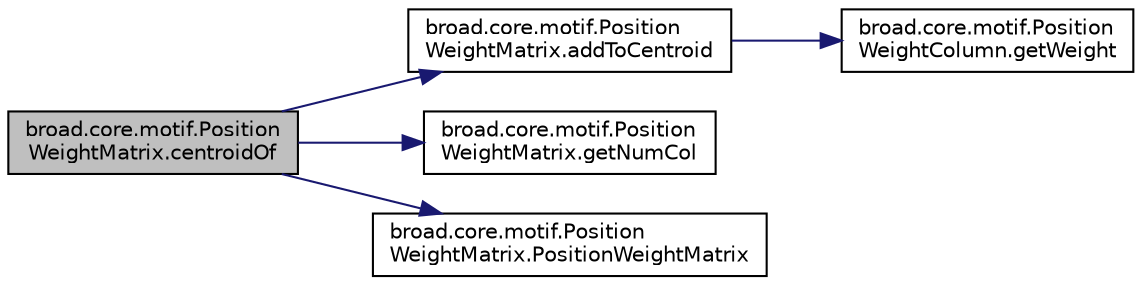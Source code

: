 digraph "broad.core.motif.PositionWeightMatrix.centroidOf"
{
  edge [fontname="Helvetica",fontsize="10",labelfontname="Helvetica",labelfontsize="10"];
  node [fontname="Helvetica",fontsize="10",shape=record];
  rankdir="LR";
  Node1 [label="broad.core.motif.Position\lWeightMatrix.centroidOf",height=0.2,width=0.4,color="black", fillcolor="grey75", style="filled" fontcolor="black"];
  Node1 -> Node2 [color="midnightblue",fontsize="10",style="solid",fontname="Helvetica"];
  Node2 [label="broad.core.motif.Position\lWeightMatrix.addToCentroid",height=0.2,width=0.4,color="black", fillcolor="white", style="filled",URL="$classbroad_1_1core_1_1motif_1_1_position_weight_matrix.html#a01919ac1ab68a5420cedf747da0a56ff"];
  Node2 -> Node3 [color="midnightblue",fontsize="10",style="solid",fontname="Helvetica"];
  Node3 [label="broad.core.motif.Position\lWeightColumn.getWeight",height=0.2,width=0.4,color="black", fillcolor="white", style="filled",URL="$classbroad_1_1core_1_1motif_1_1_position_weight_column.html#a11cdf460bc71b967f82f8beff5425ee1"];
  Node1 -> Node4 [color="midnightblue",fontsize="10",style="solid",fontname="Helvetica"];
  Node4 [label="broad.core.motif.Position\lWeightMatrix.getNumCol",height=0.2,width=0.4,color="black", fillcolor="white", style="filled",URL="$classbroad_1_1core_1_1motif_1_1_position_weight_matrix.html#a589b2f00b2f8f91f83aeb5852d941db3"];
  Node1 -> Node5 [color="midnightblue",fontsize="10",style="solid",fontname="Helvetica"];
  Node5 [label="broad.core.motif.Position\lWeightMatrix.PositionWeightMatrix",height=0.2,width=0.4,color="black", fillcolor="white", style="filled",URL="$classbroad_1_1core_1_1motif_1_1_position_weight_matrix.html#a93721c18375954e6ca86dc9e819c70c3"];
}
